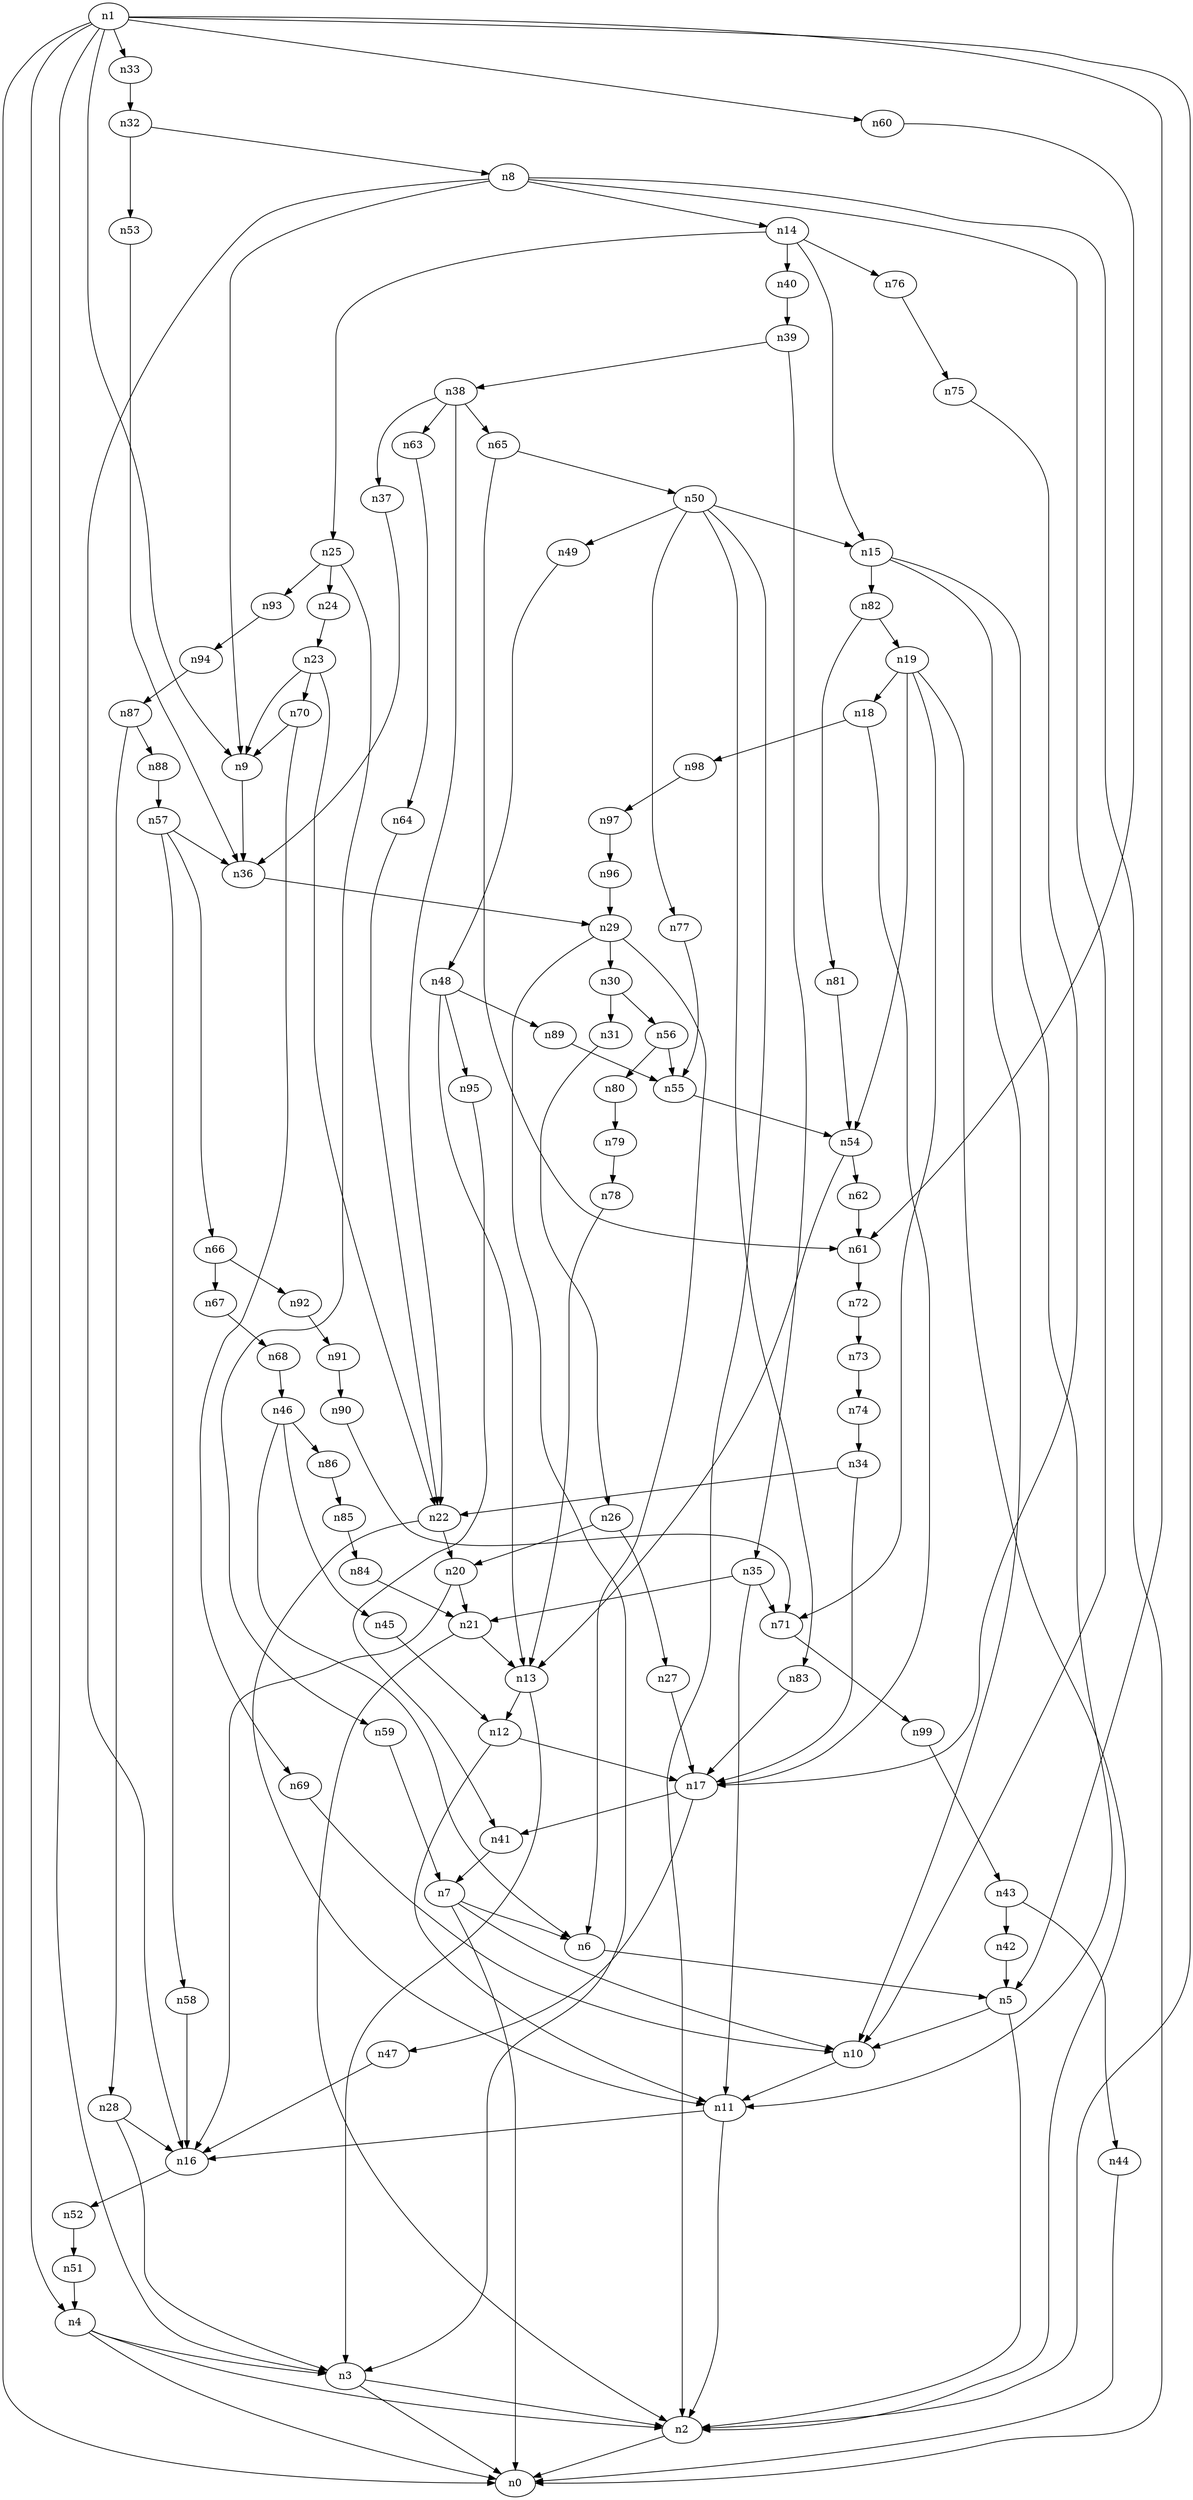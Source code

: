 digraph G {
	n1 -> n0	 [_graphml_id=e0];
	n1 -> n2	 [_graphml_id=e1];
	n1 -> n3	 [_graphml_id=e6];
	n1 -> n4	 [_graphml_id=e9];
	n1 -> n5	 [_graphml_id=e29];
	n1 -> n9	 [_graphml_id=e16];
	n1 -> n33	 [_graphml_id=e56];
	n1 -> n60	 [_graphml_id=e102];
	n2 -> n0	 [_graphml_id=e5];
	n3 -> n0	 [_graphml_id=e8];
	n3 -> n2	 [_graphml_id=e2];
	n4 -> n0	 [_graphml_id=e4];
	n4 -> n2	 [_graphml_id=e7];
	n4 -> n3	 [_graphml_id=e3];
	n5 -> n2	 [_graphml_id=e10];
	n5 -> n10	 [_graphml_id=e17];
	n6 -> n5	 [_graphml_id=e11];
	n7 -> n0	 [_graphml_id=e13];
	n7 -> n6	 [_graphml_id=e12];
	n7 -> n10	 [_graphml_id=e19];
	n8 -> n0	 [_graphml_id=e14];
	n8 -> n9	 [_graphml_id=e15];
	n8 -> n10	 [_graphml_id=e18];
	n8 -> n14	 [_graphml_id=e24];
	n8 -> n16	 [_graphml_id=e28];
	n9 -> n36	 [_graphml_id=e62];
	n10 -> n11	 [_graphml_id=e20];
	n11 -> n2	 [_graphml_id=e61];
	n11 -> n16	 [_graphml_id=e27];
	n12 -> n11	 [_graphml_id=e21];
	n12 -> n17	 [_graphml_id=e30];
	n13 -> n3	 [_graphml_id=e23];
	n13 -> n12	 [_graphml_id=e22];
	n14 -> n15	 [_graphml_id=e25];
	n14 -> n25	 [_graphml_id=e43];
	n14 -> n40	 [_graphml_id=e68];
	n14 -> n76	 [_graphml_id=e128];
	n15 -> n10	 [_graphml_id=e39];
	n15 -> n11	 [_graphml_id=e26];
	n15 -> n82	 [_graphml_id=e137];
	n16 -> n52	 [_graphml_id=e88];
	n17 -> n41	 [_graphml_id=e69];
	n17 -> n47	 [_graphml_id=e79];
	n18 -> n17	 [_graphml_id=e31];
	n18 -> n98	 [_graphml_id=e164];
	n19 -> n2	 [_graphml_id=e33];
	n19 -> n18	 [_graphml_id=e32];
	n19 -> n54	 [_graphml_id=e101];
	n19 -> n71	 [_graphml_id=e119];
	n20 -> n16	 [_graphml_id=e34];
	n20 -> n21	 [_graphml_id=e35];
	n21 -> n2	 [_graphml_id=e49];
	n21 -> n13	 [_graphml_id=e36];
	n22 -> n11	 [_graphml_id=e37];
	n22 -> n20	 [_graphml_id=e38];
	n23 -> n9	 [_graphml_id=e40];
	n23 -> n22	 [_graphml_id=e81];
	n23 -> n70	 [_graphml_id=e121];
	n24 -> n23	 [_graphml_id=e41];
	n25 -> n24	 [_graphml_id=e42];
	n25 -> n59	 [_graphml_id=e100];
	n25 -> n93	 [_graphml_id=e155];
	n26 -> n20	 [_graphml_id=e44];
	n26 -> n27	 [_graphml_id=e45];
	n27 -> n17	 [_graphml_id=e46];
	n28 -> n3	 [_graphml_id=e47];
	n28 -> n16	 [_graphml_id=e48];
	n29 -> n3	 [_graphml_id=e50];
	n29 -> n6	 [_graphml_id=e71];
	n29 -> n30	 [_graphml_id=e51];
	n30 -> n31	 [_graphml_id=e52];
	n30 -> n56	 [_graphml_id=e95];
	n31 -> n26	 [_graphml_id=e53];
	n32 -> n8	 [_graphml_id=e54];
	n32 -> n53	 [_graphml_id=e90];
	n33 -> n32	 [_graphml_id=e55];
	n34 -> n17	 [_graphml_id=e57];
	n34 -> n22	 [_graphml_id=e58];
	n35 -> n11	 [_graphml_id=e59];
	n35 -> n21	 [_graphml_id=e60];
	n35 -> n71	 [_graphml_id=e120];
	n36 -> n29	 [_graphml_id=e91];
	n37 -> n36	 [_graphml_id=e63];
	n38 -> n22	 [_graphml_id=e65];
	n38 -> n37	 [_graphml_id=e64];
	n38 -> n63	 [_graphml_id=e106];
	n38 -> n65	 [_graphml_id=e111];
	n39 -> n35	 [_graphml_id=e66];
	n39 -> n38	 [_graphml_id=e160];
	n40 -> n39	 [_graphml_id=e67];
	n41 -> n7	 [_graphml_id=e70];
	n42 -> n5	 [_graphml_id=e72];
	n43 -> n42	 [_graphml_id=e73];
	n43 -> n44	 [_graphml_id=e74];
	n44 -> n0	 [_graphml_id=e75];
	n45 -> n12	 [_graphml_id=e76];
	n46 -> n6	 [_graphml_id=e78];
	n46 -> n45	 [_graphml_id=e77];
	n46 -> n86	 [_graphml_id=e144];
	n47 -> n16	 [_graphml_id=e80];
	n48 -> n13	 [_graphml_id=e82];
	n48 -> n89	 [_graphml_id=e149];
	n48 -> n95	 [_graphml_id=e159];
	n49 -> n48	 [_graphml_id=e83];
	n50 -> n2	 [_graphml_id=e85];
	n50 -> n15	 [_graphml_id=e140];
	n50 -> n49	 [_graphml_id=e84];
	n50 -> n77	 [_graphml_id=e129];
	n50 -> n83	 [_graphml_id=e139];
	n51 -> n4	 [_graphml_id=e86];
	n52 -> n51	 [_graphml_id=e87];
	n53 -> n36	 [_graphml_id=e89];
	n54 -> n13	 [_graphml_id=e92];
	n54 -> n62	 [_graphml_id=e105];
	n55 -> n54	 [_graphml_id=e93];
	n56 -> n55	 [_graphml_id=e94];
	n56 -> n80	 [_graphml_id=e134];
	n57 -> n36	 [_graphml_id=e96];
	n57 -> n58	 [_graphml_id=e97];
	n57 -> n66	 [_graphml_id=e112];
	n58 -> n16	 [_graphml_id=e98];
	n59 -> n7	 [_graphml_id=e99];
	n60 -> n61	 [_graphml_id=e103];
	n61 -> n72	 [_graphml_id=e122];
	n62 -> n61	 [_graphml_id=e104];
	n63 -> n64	 [_graphml_id=e107];
	n64 -> n22	 [_graphml_id=e108];
	n65 -> n50	 [_graphml_id=e110];
	n65 -> n61	 [_graphml_id=e109];
	n66 -> n67	 [_graphml_id=e113];
	n66 -> n92	 [_graphml_id=e154];
	n67 -> n68	 [_graphml_id=e114];
	n68 -> n46	 [_graphml_id=e115];
	n69 -> n10	 [_graphml_id=e116];
	n70 -> n9	 [_graphml_id=e118];
	n70 -> n69	 [_graphml_id=e117];
	n71 -> n99	 [_graphml_id=e165];
	n72 -> n73	 [_graphml_id=e123];
	n73 -> n74	 [_graphml_id=e124];
	n74 -> n34	 [_graphml_id=e125];
	n75 -> n17	 [_graphml_id=e126];
	n76 -> n75	 [_graphml_id=e127];
	n77 -> n55	 [_graphml_id=e130];
	n78 -> n13	 [_graphml_id=e131];
	n79 -> n78	 [_graphml_id=e132];
	n80 -> n79	 [_graphml_id=e133];
	n81 -> n54	 [_graphml_id=e135];
	n82 -> n19	 [_graphml_id=e150];
	n82 -> n81	 [_graphml_id=e136];
	n83 -> n17	 [_graphml_id=e138];
	n84 -> n21	 [_graphml_id=e141];
	n85 -> n84	 [_graphml_id=e142];
	n86 -> n85	 [_graphml_id=e143];
	n87 -> n28	 [_graphml_id=e145];
	n87 -> n88	 [_graphml_id=e146];
	n88 -> n57	 [_graphml_id=e147];
	n89 -> n55	 [_graphml_id=e148];
	n90 -> n71	 [_graphml_id=e151];
	n91 -> n90	 [_graphml_id=e152];
	n92 -> n91	 [_graphml_id=e153];
	n93 -> n94	 [_graphml_id=e156];
	n94 -> n87	 [_graphml_id=e157];
	n95 -> n41	 [_graphml_id=e158];
	n96 -> n29	 [_graphml_id=e161];
	n97 -> n96	 [_graphml_id=e162];
	n98 -> n97	 [_graphml_id=e163];
	n99 -> n43	 [_graphml_id=e166];
}
